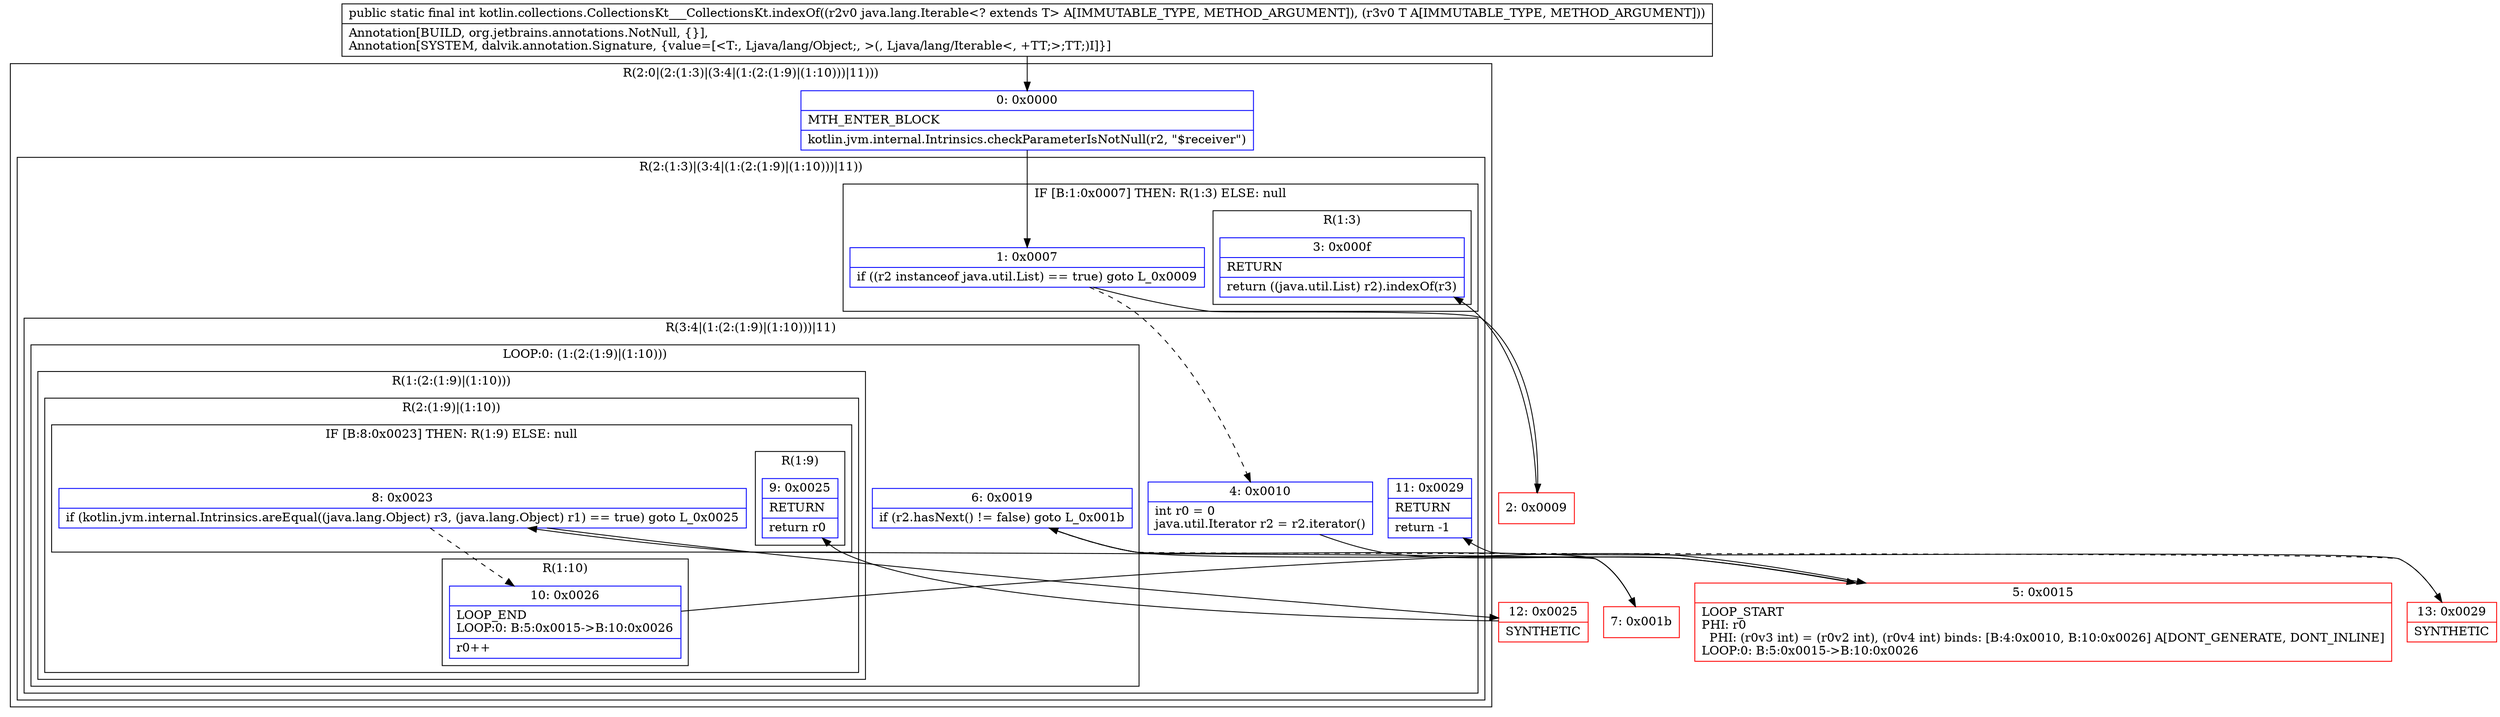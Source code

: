 digraph "CFG forkotlin.collections.CollectionsKt___CollectionsKt.indexOf(Ljava\/lang\/Iterable;Ljava\/lang\/Object;)I" {
subgraph cluster_Region_524531257 {
label = "R(2:0|(2:(1:3)|(3:4|(1:(2:(1:9)|(1:10)))|11)))";
node [shape=record,color=blue];
Node_0 [shape=record,label="{0\:\ 0x0000|MTH_ENTER_BLOCK\l|kotlin.jvm.internal.Intrinsics.checkParameterIsNotNull(r2, \"$receiver\")\l}"];
subgraph cluster_Region_23352548 {
label = "R(2:(1:3)|(3:4|(1:(2:(1:9)|(1:10)))|11))";
node [shape=record,color=blue];
subgraph cluster_IfRegion_1255172093 {
label = "IF [B:1:0x0007] THEN: R(1:3) ELSE: null";
node [shape=record,color=blue];
Node_1 [shape=record,label="{1\:\ 0x0007|if ((r2 instanceof java.util.List) == true) goto L_0x0009\l}"];
subgraph cluster_Region_710819167 {
label = "R(1:3)";
node [shape=record,color=blue];
Node_3 [shape=record,label="{3\:\ 0x000f|RETURN\l|return ((java.util.List) r2).indexOf(r3)\l}"];
}
}
subgraph cluster_Region_1427751077 {
label = "R(3:4|(1:(2:(1:9)|(1:10)))|11)";
node [shape=record,color=blue];
Node_4 [shape=record,label="{4\:\ 0x0010|int r0 = 0\ljava.util.Iterator r2 = r2.iterator()\l}"];
subgraph cluster_LoopRegion_674145363 {
label = "LOOP:0: (1:(2:(1:9)|(1:10)))";
node [shape=record,color=blue];
Node_6 [shape=record,label="{6\:\ 0x0019|if (r2.hasNext() != false) goto L_0x001b\l}"];
subgraph cluster_Region_198055622 {
label = "R(1:(2:(1:9)|(1:10)))";
node [shape=record,color=blue];
subgraph cluster_Region_1122531277 {
label = "R(2:(1:9)|(1:10))";
node [shape=record,color=blue];
subgraph cluster_IfRegion_419896842 {
label = "IF [B:8:0x0023] THEN: R(1:9) ELSE: null";
node [shape=record,color=blue];
Node_8 [shape=record,label="{8\:\ 0x0023|if (kotlin.jvm.internal.Intrinsics.areEqual((java.lang.Object) r3, (java.lang.Object) r1) == true) goto L_0x0025\l}"];
subgraph cluster_Region_1507581105 {
label = "R(1:9)";
node [shape=record,color=blue];
Node_9 [shape=record,label="{9\:\ 0x0025|RETURN\l|return r0\l}"];
}
}
subgraph cluster_Region_508562811 {
label = "R(1:10)";
node [shape=record,color=blue];
Node_10 [shape=record,label="{10\:\ 0x0026|LOOP_END\lLOOP:0: B:5:0x0015\-\>B:10:0x0026\l|r0++\l}"];
}
}
}
}
Node_11 [shape=record,label="{11\:\ 0x0029|RETURN\l|return \-1\l}"];
}
}
}
Node_2 [shape=record,color=red,label="{2\:\ 0x0009}"];
Node_5 [shape=record,color=red,label="{5\:\ 0x0015|LOOP_START\lPHI: r0 \l  PHI: (r0v3 int) = (r0v2 int), (r0v4 int) binds: [B:4:0x0010, B:10:0x0026] A[DONT_GENERATE, DONT_INLINE]\lLOOP:0: B:5:0x0015\-\>B:10:0x0026\l}"];
Node_7 [shape=record,color=red,label="{7\:\ 0x001b}"];
Node_12 [shape=record,color=red,label="{12\:\ 0x0025|SYNTHETIC\l}"];
Node_13 [shape=record,color=red,label="{13\:\ 0x0029|SYNTHETIC\l}"];
MethodNode[shape=record,label="{public static final int kotlin.collections.CollectionsKt___CollectionsKt.indexOf((r2v0 java.lang.Iterable\<? extends T\> A[IMMUTABLE_TYPE, METHOD_ARGUMENT]), (r3v0 T A[IMMUTABLE_TYPE, METHOD_ARGUMENT]))  | Annotation[BUILD, org.jetbrains.annotations.NotNull, \{\}], \lAnnotation[SYSTEM, dalvik.annotation.Signature, \{value=[\<T:, Ljava\/lang\/Object;, \>(, Ljava\/lang\/Iterable\<, +TT;\>;TT;)I]\}]\l}"];
MethodNode -> Node_0;
Node_0 -> Node_1;
Node_1 -> Node_2;
Node_1 -> Node_4[style=dashed];
Node_4 -> Node_5;
Node_6 -> Node_7;
Node_6 -> Node_13[style=dashed];
Node_8 -> Node_10[style=dashed];
Node_8 -> Node_12;
Node_10 -> Node_5;
Node_2 -> Node_3;
Node_5 -> Node_6;
Node_7 -> Node_8;
Node_12 -> Node_9;
Node_13 -> Node_11;
}

